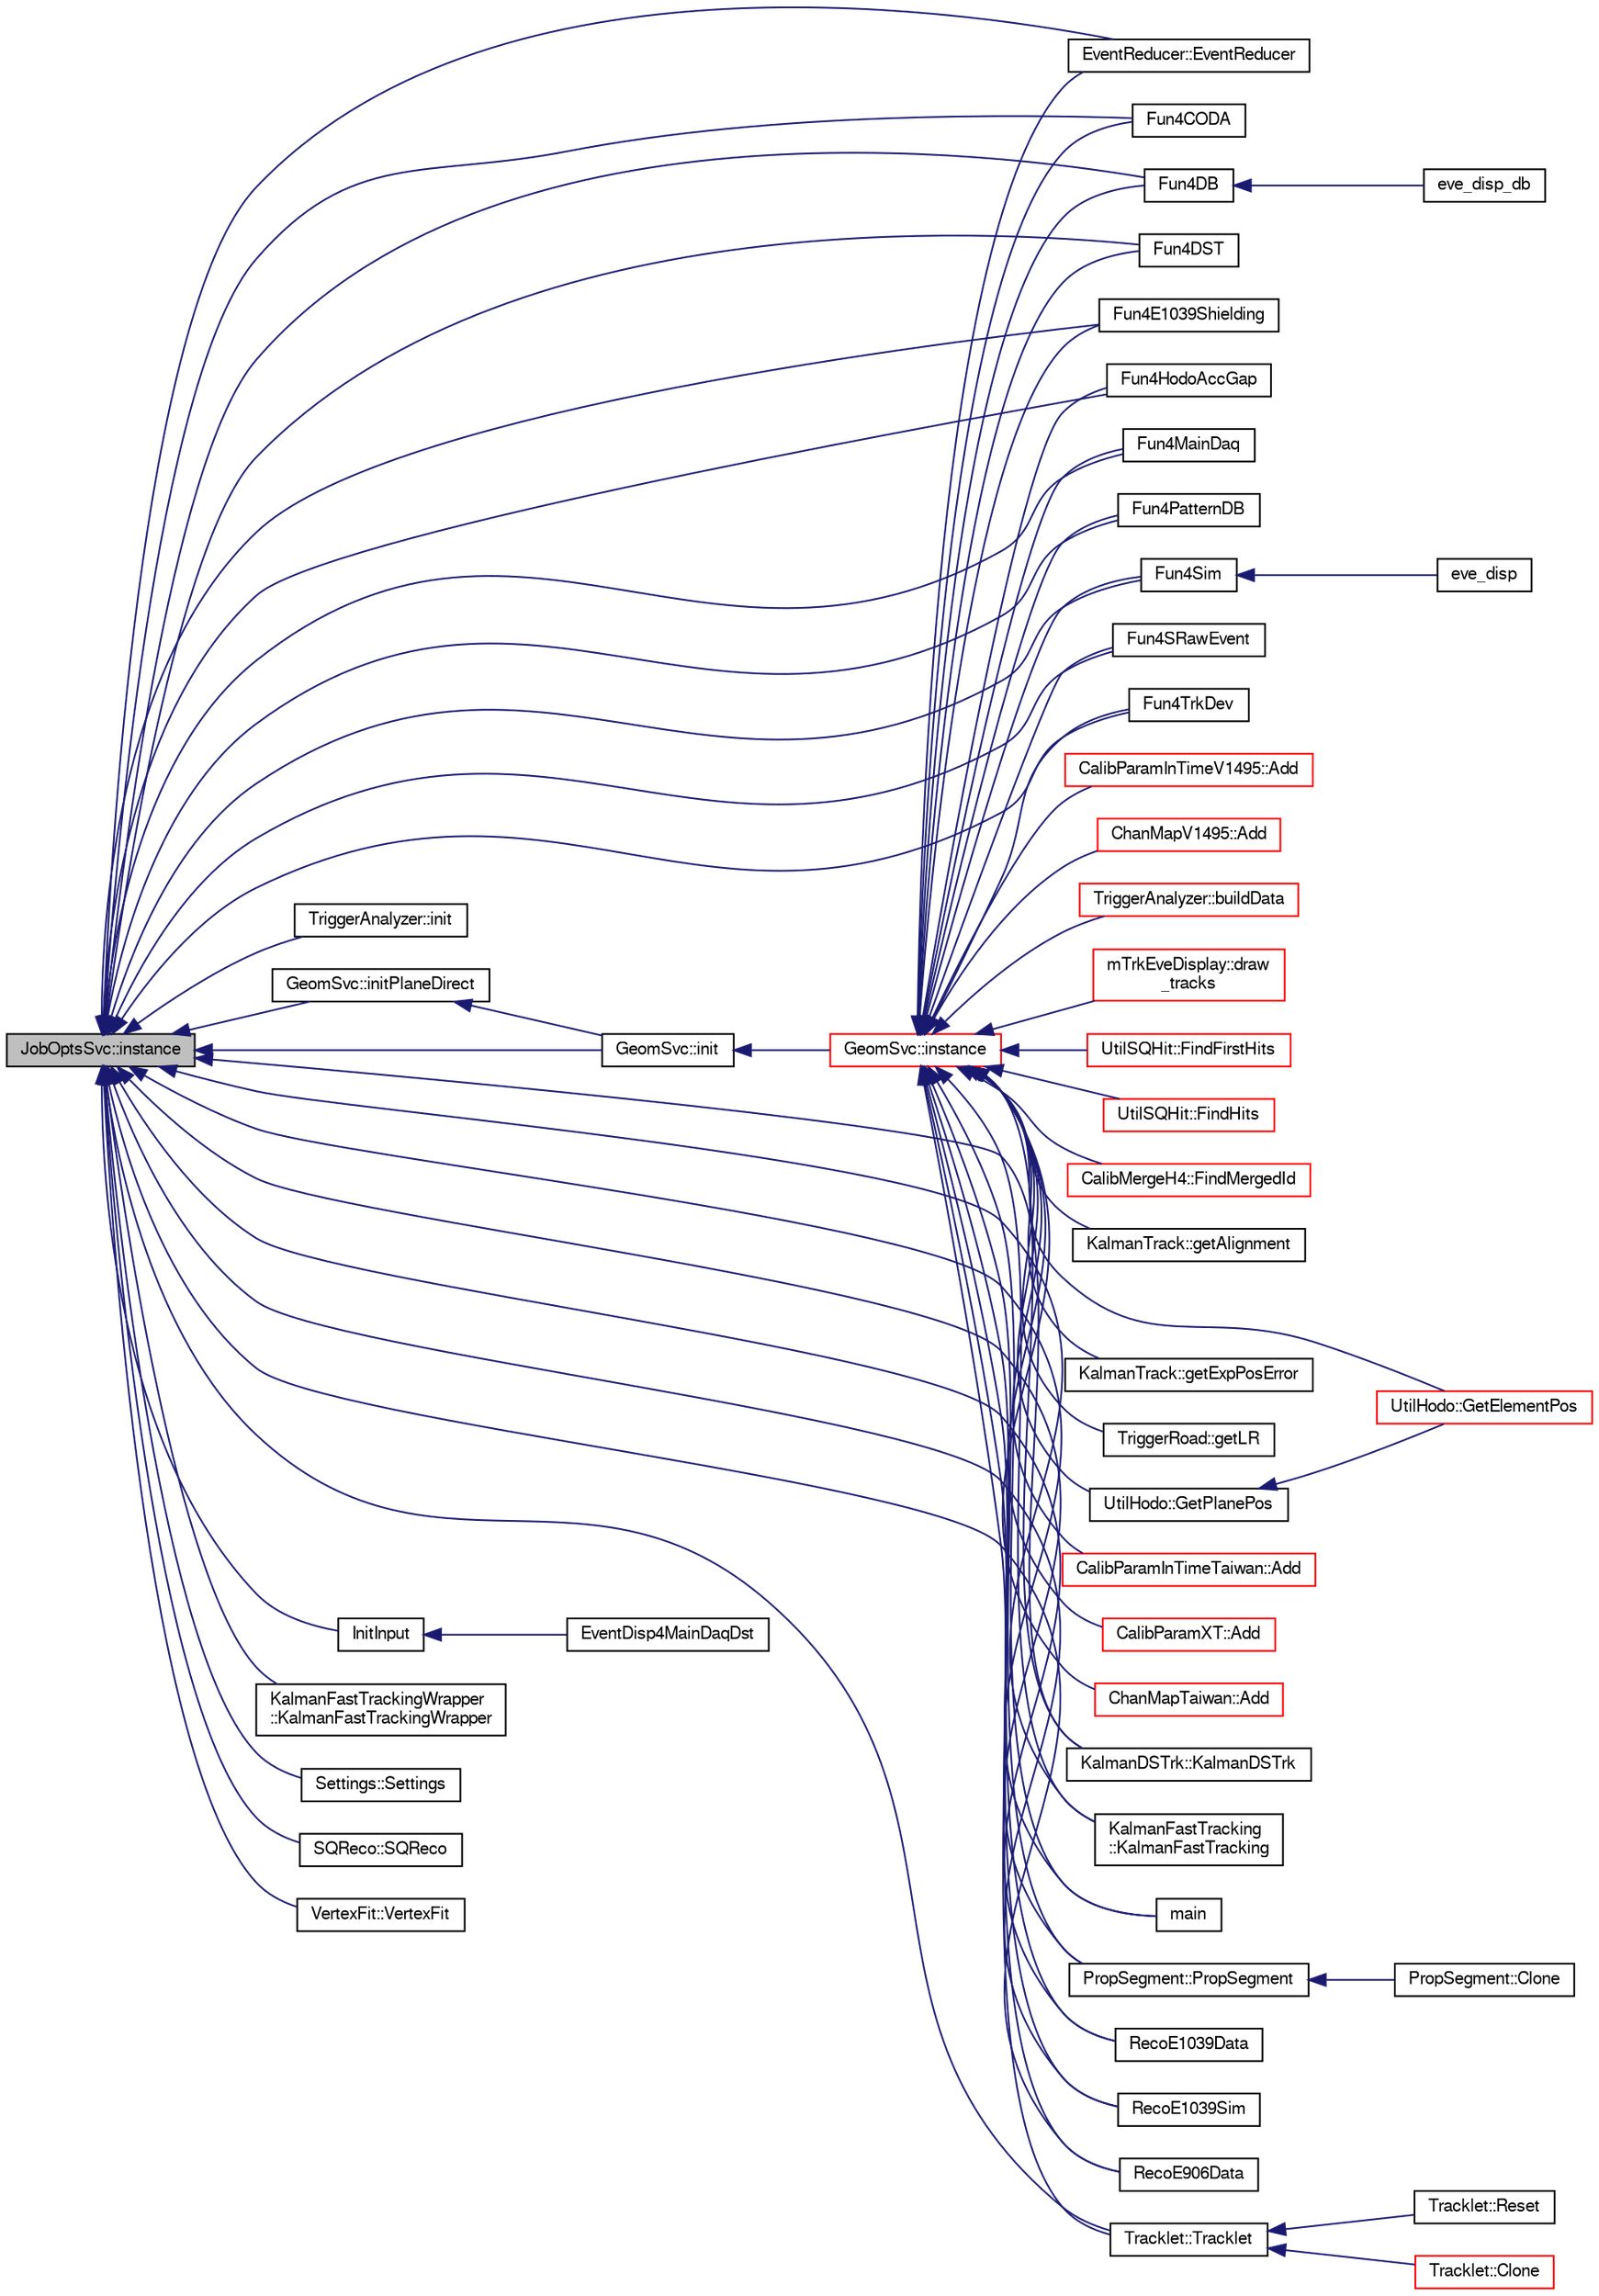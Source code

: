 digraph "JobOptsSvc::instance"
{
  bgcolor="transparent";
  edge [fontname="FreeSans",fontsize="10",labelfontname="FreeSans",labelfontsize="10"];
  node [fontname="FreeSans",fontsize="10",shape=record];
  rankdir="LR";
  Node1 [label="JobOptsSvc::instance",height=0.2,width=0.4,color="black", fillcolor="grey75", style="filled" fontcolor="black"];
  Node1 -> Node2 [dir="back",color="midnightblue",fontsize="10",style="solid",fontname="FreeSans"];
  Node2 [label="EventReducer::EventReducer",height=0.2,width=0.4,color="black",URL="$d5/dda/classEventReducer.html#a561a06dc56cee12696d12ba18d207433"];
  Node1 -> Node3 [dir="back",color="midnightblue",fontsize="10",style="solid",fontname="FreeSans"];
  Node3 [label="Fun4CODA",height=0.2,width=0.4,color="black",URL="$db/dbe/Fun4CODA_8C.html#a1bbee777074605aa2a59ddf9b2b52742"];
  Node1 -> Node4 [dir="back",color="midnightblue",fontsize="10",style="solid",fontname="FreeSans"];
  Node4 [label="Fun4DB",height=0.2,width=0.4,color="black",URL="$df/dc0/Fun4DB_8C.html#a156048b96f7485e3cc410afbc05fc286"];
  Node4 -> Node5 [dir="back",color="midnightblue",fontsize="10",style="solid",fontname="FreeSans"];
  Node5 [label="eve_disp_db",height=0.2,width=0.4,color="black",URL="$de/d2a/eve__disp__db_8C.html#aa8b45dd9cf940c8aff427aed5d9db19f"];
  Node1 -> Node6 [dir="back",color="midnightblue",fontsize="10",style="solid",fontname="FreeSans"];
  Node6 [label="Fun4DST",height=0.2,width=0.4,color="black",URL="$de/daf/Fun4DST_8C.html#a6a43c5ad028285b022976fa872e60cbc"];
  Node1 -> Node7 [dir="back",color="midnightblue",fontsize="10",style="solid",fontname="FreeSans"];
  Node7 [label="Fun4E1039Shielding",height=0.2,width=0.4,color="black",URL="$d2/d24/Fun4E1039Shielding_8C.html#a42592782dd55d6e219305ff678a00dc2"];
  Node1 -> Node8 [dir="back",color="midnightblue",fontsize="10",style="solid",fontname="FreeSans"];
  Node8 [label="Fun4HodoAccGap",height=0.2,width=0.4,color="black",URL="$d6/d6a/Fun4HodoAccGap_8C.html#a7aaa0687f144d5e7b417d7e9ac5f36da"];
  Node1 -> Node9 [dir="back",color="midnightblue",fontsize="10",style="solid",fontname="FreeSans"];
  Node9 [label="Fun4MainDaq",height=0.2,width=0.4,color="black",URL="$de/d00/e1039-analysis_2OnlMonDev_2Fun4MainDaq_8C.html#ac28bfcc626ab9a3b0aea03bad954a5e5"];
  Node1 -> Node10 [dir="back",color="midnightblue",fontsize="10",style="solid",fontname="FreeSans"];
  Node10 [label="Fun4PatternDB",height=0.2,width=0.4,color="black",URL="$d7/d66/Fun4PatternDB_8C.html#a9e68afec0dfdd12961d550386529d5eb"];
  Node1 -> Node11 [dir="back",color="midnightblue",fontsize="10",style="solid",fontname="FreeSans"];
  Node11 [label="Fun4Sim",height=0.2,width=0.4,color="black",URL="$d7/d65/e1039-core_2macros_2Fun4Sim_8C.html#a5e9276116ae0064f58b288a1e0e4e3db"];
  Node11 -> Node12 [dir="back",color="midnightblue",fontsize="10",style="solid",fontname="FreeSans"];
  Node12 [label="eve_disp",height=0.2,width=0.4,color="black",URL="$d2/d96/eve__disp_8C.html#abeb034dea489ef1866373d2464ec5721"];
  Node1 -> Node13 [dir="back",color="midnightblue",fontsize="10",style="solid",fontname="FreeSans"];
  Node13 [label="Fun4SRawEvent",height=0.2,width=0.4,color="black",URL="$d8/de7/Fun4SRawEvent_8C.html#aaa9bb2e956ce860a8cb6e7845bcc4ed5"];
  Node1 -> Node14 [dir="back",color="midnightblue",fontsize="10",style="solid",fontname="FreeSans"];
  Node14 [label="Fun4TrkDev",height=0.2,width=0.4,color="black",URL="$d2/d3a/Fun4TrkDev_8C.html#abd98cf50196a6ad7cb2289d1f0442b73"];
  Node1 -> Node15 [dir="back",color="midnightblue",fontsize="10",style="solid",fontname="FreeSans"];
  Node15 [label="TriggerAnalyzer::init",height=0.2,width=0.4,color="black",URL="$d6/deb/classTriggerAnalyzer.html#a33bd7d0faf83282d6a1bcb50397a61cd"];
  Node1 -> Node16 [dir="back",color="midnightblue",fontsize="10",style="solid",fontname="FreeSans"];
  Node16 [label="GeomSvc::init",height=0.2,width=0.4,color="black",URL="$d0/da0/classGeomSvc.html#a96ec4efc82cbaed0b5623e4dd69385b6",tooltip="Initialization, either from MySQL or from ascii file. "];
  Node16 -> Node17 [dir="back",color="midnightblue",fontsize="10",style="solid",fontname="FreeSans"];
  Node17 [label="GeomSvc::instance",height=0.2,width=0.4,color="red",URL="$d0/da0/classGeomSvc.html#a2b7ecf5467120206b9479654c48ad7c4",tooltip="singlton instance "];
  Node17 -> Node18 [dir="back",color="midnightblue",fontsize="10",style="solid",fontname="FreeSans"];
  Node18 [label="CalibParamInTimeTaiwan::Add",height=0.2,width=0.4,color="red",URL="$d7/dec/classCalibParamInTimeTaiwan.html#a1864ffda0e47eb50d37155b015ab41e3"];
  Node17 -> Node19 [dir="back",color="midnightblue",fontsize="10",style="solid",fontname="FreeSans"];
  Node19 [label="CalibParamXT::Add",height=0.2,width=0.4,color="red",URL="$da/d44/classCalibParamXT.html#a32a4f4fd39fdaf747ae045e46e58dd0e"];
  Node17 -> Node20 [dir="back",color="midnightblue",fontsize="10",style="solid",fontname="FreeSans"];
  Node20 [label="ChanMapTaiwan::Add",height=0.2,width=0.4,color="red",URL="$d3/d21/classChanMapTaiwan.html#a935b6903c5a4e4476f295f6a74185ec1"];
  Node17 -> Node21 [dir="back",color="midnightblue",fontsize="10",style="solid",fontname="FreeSans"];
  Node21 [label="CalibParamInTimeV1495::Add",height=0.2,width=0.4,color="red",URL="$d0/dd2/classCalibParamInTimeV1495.html#ac884b85f75be97c5e9739672aad4daa5"];
  Node17 -> Node22 [dir="back",color="midnightblue",fontsize="10",style="solid",fontname="FreeSans"];
  Node22 [label="ChanMapV1495::Add",height=0.2,width=0.4,color="red",URL="$d2/d4f/classChanMapV1495.html#a9d862c27c34e68d981207daaf607643c"];
  Node17 -> Node23 [dir="back",color="midnightblue",fontsize="10",style="solid",fontname="FreeSans"];
  Node23 [label="TriggerAnalyzer::buildData",height=0.2,width=0.4,color="red",URL="$d6/deb/classTriggerAnalyzer.html#a095d42811ed0348e26a4e42b1cc12d49"];
  Node17 -> Node24 [dir="back",color="midnightblue",fontsize="10",style="solid",fontname="FreeSans"];
  Node24 [label="mTrkEveDisplay::draw\l_tracks",height=0.2,width=0.4,color="red",URL="$d3/de7/classmTrkEveDisplay.html#a9dccd02ff8c77a1e34236d4575644100"];
  Node17 -> Node2 [dir="back",color="midnightblue",fontsize="10",style="solid",fontname="FreeSans"];
  Node17 -> Node25 [dir="back",color="midnightblue",fontsize="10",style="solid",fontname="FreeSans"];
  Node25 [label="UtilSQHit::FindFirstHits",height=0.2,width=0.4,color="red",URL="$d0/dc5/namespaceUtilSQHit.html#abdff6fa42902fb1c95f27ed88e61e3f0"];
  Node17 -> Node26 [dir="back",color="midnightblue",fontsize="10",style="solid",fontname="FreeSans"];
  Node26 [label="UtilSQHit::FindHits",height=0.2,width=0.4,color="red",URL="$d0/dc5/namespaceUtilSQHit.html#aca695e2deb5df31564d6f1601816fe9e"];
  Node17 -> Node27 [dir="back",color="midnightblue",fontsize="10",style="solid",fontname="FreeSans"];
  Node27 [label="CalibMergeH4::FindMergedId",height=0.2,width=0.4,color="red",URL="$df/d49/classCalibMergeH4.html#a651755d39b1030cacdbf52a52ef67c63"];
  Node17 -> Node3 [dir="back",color="midnightblue",fontsize="10",style="solid",fontname="FreeSans"];
  Node17 -> Node4 [dir="back",color="midnightblue",fontsize="10",style="solid",fontname="FreeSans"];
  Node17 -> Node6 [dir="back",color="midnightblue",fontsize="10",style="solid",fontname="FreeSans"];
  Node17 -> Node7 [dir="back",color="midnightblue",fontsize="10",style="solid",fontname="FreeSans"];
  Node17 -> Node8 [dir="back",color="midnightblue",fontsize="10",style="solid",fontname="FreeSans"];
  Node17 -> Node9 [dir="back",color="midnightblue",fontsize="10",style="solid",fontname="FreeSans"];
  Node17 -> Node10 [dir="back",color="midnightblue",fontsize="10",style="solid",fontname="FreeSans"];
  Node17 -> Node11 [dir="back",color="midnightblue",fontsize="10",style="solid",fontname="FreeSans"];
  Node17 -> Node13 [dir="back",color="midnightblue",fontsize="10",style="solid",fontname="FreeSans"];
  Node17 -> Node14 [dir="back",color="midnightblue",fontsize="10",style="solid",fontname="FreeSans"];
  Node17 -> Node28 [dir="back",color="midnightblue",fontsize="10",style="solid",fontname="FreeSans"];
  Node28 [label="KalmanTrack::getAlignment",height=0.2,width=0.4,color="black",URL="$d9/dc3/classKalmanTrack.html#a130df9a64175b4854a25f0de3120cf91"];
  Node17 -> Node29 [dir="back",color="midnightblue",fontsize="10",style="solid",fontname="FreeSans"];
  Node29 [label="UtilHodo::GetElementPos",height=0.2,width=0.4,color="red",URL="$d9/d7c/namespaceUtilHodo.html#aa969bb67fd62bb607c12ca68a992c69a"];
  Node17 -> Node30 [dir="back",color="midnightblue",fontsize="10",style="solid",fontname="FreeSans"];
  Node30 [label="KalmanTrack::getExpPosError",height=0.2,width=0.4,color="black",URL="$d9/dc3/classKalmanTrack.html#abfa2e153a77c41a07e0821aaed4ec834"];
  Node17 -> Node31 [dir="back",color="midnightblue",fontsize="10",style="solid",fontname="FreeSans"];
  Node31 [label="TriggerRoad::getLR",height=0.2,width=0.4,color="black",URL="$d5/d72/classTriggerRoad.html#a427d8d8c38db73607327ca6ae3b389b4"];
  Node17 -> Node32 [dir="back",color="midnightblue",fontsize="10",style="solid",fontname="FreeSans"];
  Node32 [label="UtilHodo::GetPlanePos",height=0.2,width=0.4,color="black",URL="$d9/d7c/namespaceUtilHodo.html#a1b46f5fa340d48eb176f18d4f87bf7d2"];
  Node32 -> Node29 [dir="back",color="midnightblue",fontsize="10",style="solid",fontname="FreeSans"];
  Node17 -> Node33 [dir="back",color="midnightblue",fontsize="10",style="solid",fontname="FreeSans"];
  Node33 [label="KalmanDSTrk::KalmanDSTrk",height=0.2,width=0.4,color="black",URL="$db/daa/classKalmanDSTrk.html#a2fb58f43f56bcfd897927d4b4464e390"];
  Node17 -> Node34 [dir="back",color="midnightblue",fontsize="10",style="solid",fontname="FreeSans"];
  Node34 [label="KalmanFastTracking\l::KalmanFastTracking",height=0.2,width=0.4,color="black",URL="$d3/d46/classKalmanFastTracking.html#a1f0655a7ab5073c08fe0bfa15930dc8c"];
  Node17 -> Node35 [dir="back",color="midnightblue",fontsize="10",style="solid",fontname="FreeSans"];
  Node35 [label="main",height=0.2,width=0.4,color="black",URL="$db/d86/test__minimum_8cxx.html#a0ddf1224851353fc92bfbff6f499fa97"];
  Node17 -> Node36 [dir="back",color="midnightblue",fontsize="10",style="solid",fontname="FreeSans"];
  Node36 [label="PropSegment::PropSegment",height=0.2,width=0.4,color="black",URL="$d0/d1e/classPropSegment.html#a984672b14fb7d95d404576389eb9d937"];
  Node36 -> Node37 [dir="back",color="midnightblue",fontsize="10",style="solid",fontname="FreeSans"];
  Node37 [label="PropSegment::Clone",height=0.2,width=0.4,color="black",URL="$d0/d1e/classPropSegment.html#a61cd0f54a23fad33b6d1a223ae5c051d"];
  Node17 -> Node38 [dir="back",color="midnightblue",fontsize="10",style="solid",fontname="FreeSans"];
  Node38 [label="RecoE1039Data",height=0.2,width=0.4,color="black",URL="$db/dea/RecoE1039Data_8C.html#a619388c470b52b98a611cb6f18ba24c1"];
  Node17 -> Node39 [dir="back",color="midnightblue",fontsize="10",style="solid",fontname="FreeSans"];
  Node39 [label="RecoE1039Sim",height=0.2,width=0.4,color="black",URL="$d0/d9c/RecoE1039Sim_8C.html#a07edfd7b51752cb53ea50911050a8511"];
  Node17 -> Node40 [dir="back",color="midnightblue",fontsize="10",style="solid",fontname="FreeSans"];
  Node40 [label="RecoE906Data",height=0.2,width=0.4,color="black",URL="$df/d0c/RecoE906Data_8C.html#ad032525ca693000ba382d14d82bf9f2b"];
  Node17 -> Node41 [dir="back",color="midnightblue",fontsize="10",style="solid",fontname="FreeSans"];
  Node41 [label="Tracklet::Tracklet",height=0.2,width=0.4,color="black",URL="$d2/d26/classTracklet.html#ab64903158530bc2b8d9fc82e7784689f"];
  Node41 -> Node42 [dir="back",color="midnightblue",fontsize="10",style="solid",fontname="FreeSans"];
  Node42 [label="Tracklet::Reset",height=0.2,width=0.4,color="black",URL="$d2/d26/classTracklet.html#a347cea5e371f71b140207987438ccf3d",tooltip="Clear Event. "];
  Node41 -> Node43 [dir="back",color="midnightblue",fontsize="10",style="solid",fontname="FreeSans"];
  Node43 [label="Tracklet::Clone",height=0.2,width=0.4,color="red",URL="$d2/d26/classTracklet.html#a62a3fd6fb62c97247e1da8fbcb9f6eda"];
  Node1 -> Node44 [dir="back",color="midnightblue",fontsize="10",style="solid",fontname="FreeSans"];
  Node44 [label="InitInput",height=0.2,width=0.4,color="black",URL="$d6/d9e/EventDisp4MainDaqDst_8C.html#a9d62acc9c2150e00b509d9d553d7d6c1"];
  Node44 -> Node45 [dir="back",color="midnightblue",fontsize="10",style="solid",fontname="FreeSans"];
  Node45 [label="EventDisp4MainDaqDst",height=0.2,width=0.4,color="black",URL="$d6/d9e/EventDisp4MainDaqDst_8C.html#a52e0269749883c6976db81717ead7d9b"];
  Node1 -> Node46 [dir="back",color="midnightblue",fontsize="10",style="solid",fontname="FreeSans"];
  Node46 [label="GeomSvc::initPlaneDirect",height=0.2,width=0.4,color="black",URL="$d0/da0/classGeomSvc.html#a0d550b9f787318d57cdae9db2d04d6fb"];
  Node46 -> Node16 [dir="back",color="midnightblue",fontsize="10",style="solid",fontname="FreeSans"];
  Node1 -> Node33 [dir="back",color="midnightblue",fontsize="10",style="solid",fontname="FreeSans"];
  Node1 -> Node34 [dir="back",color="midnightblue",fontsize="10",style="solid",fontname="FreeSans"];
  Node1 -> Node47 [dir="back",color="midnightblue",fontsize="10",style="solid",fontname="FreeSans"];
  Node47 [label="KalmanFastTrackingWrapper\l::KalmanFastTrackingWrapper",height=0.2,width=0.4,color="black",URL="$d4/dff/classKalmanFastTrackingWrapper.html#ac1ad8105ced8bc4e720b61ab355aaec6"];
  Node1 -> Node35 [dir="back",color="midnightblue",fontsize="10",style="solid",fontname="FreeSans"];
  Node1 -> Node36 [dir="back",color="midnightblue",fontsize="10",style="solid",fontname="FreeSans"];
  Node1 -> Node38 [dir="back",color="midnightblue",fontsize="10",style="solid",fontname="FreeSans"];
  Node1 -> Node39 [dir="back",color="midnightblue",fontsize="10",style="solid",fontname="FreeSans"];
  Node1 -> Node40 [dir="back",color="midnightblue",fontsize="10",style="solid",fontname="FreeSans"];
  Node1 -> Node48 [dir="back",color="midnightblue",fontsize="10",style="solid",fontname="FreeSans"];
  Node48 [label="Settings::Settings",height=0.2,width=0.4,color="black",URL="$df/d9a/classSettings.html#ab7169a6eefce79566dd07db3b1e5e967"];
  Node1 -> Node49 [dir="back",color="midnightblue",fontsize="10",style="solid",fontname="FreeSans"];
  Node49 [label="SQReco::SQReco",height=0.2,width=0.4,color="black",URL="$df/df2/classSQReco.html#aa8980f186c2ff5e70dc4da2233bb7c6f"];
  Node1 -> Node41 [dir="back",color="midnightblue",fontsize="10",style="solid",fontname="FreeSans"];
  Node1 -> Node50 [dir="back",color="midnightblue",fontsize="10",style="solid",fontname="FreeSans"];
  Node50 [label="VertexFit::VertexFit",height=0.2,width=0.4,color="black",URL="$d1/d13/classVertexFit.html#ac9b6047347e51cbb2908c52be168deed"];
}
